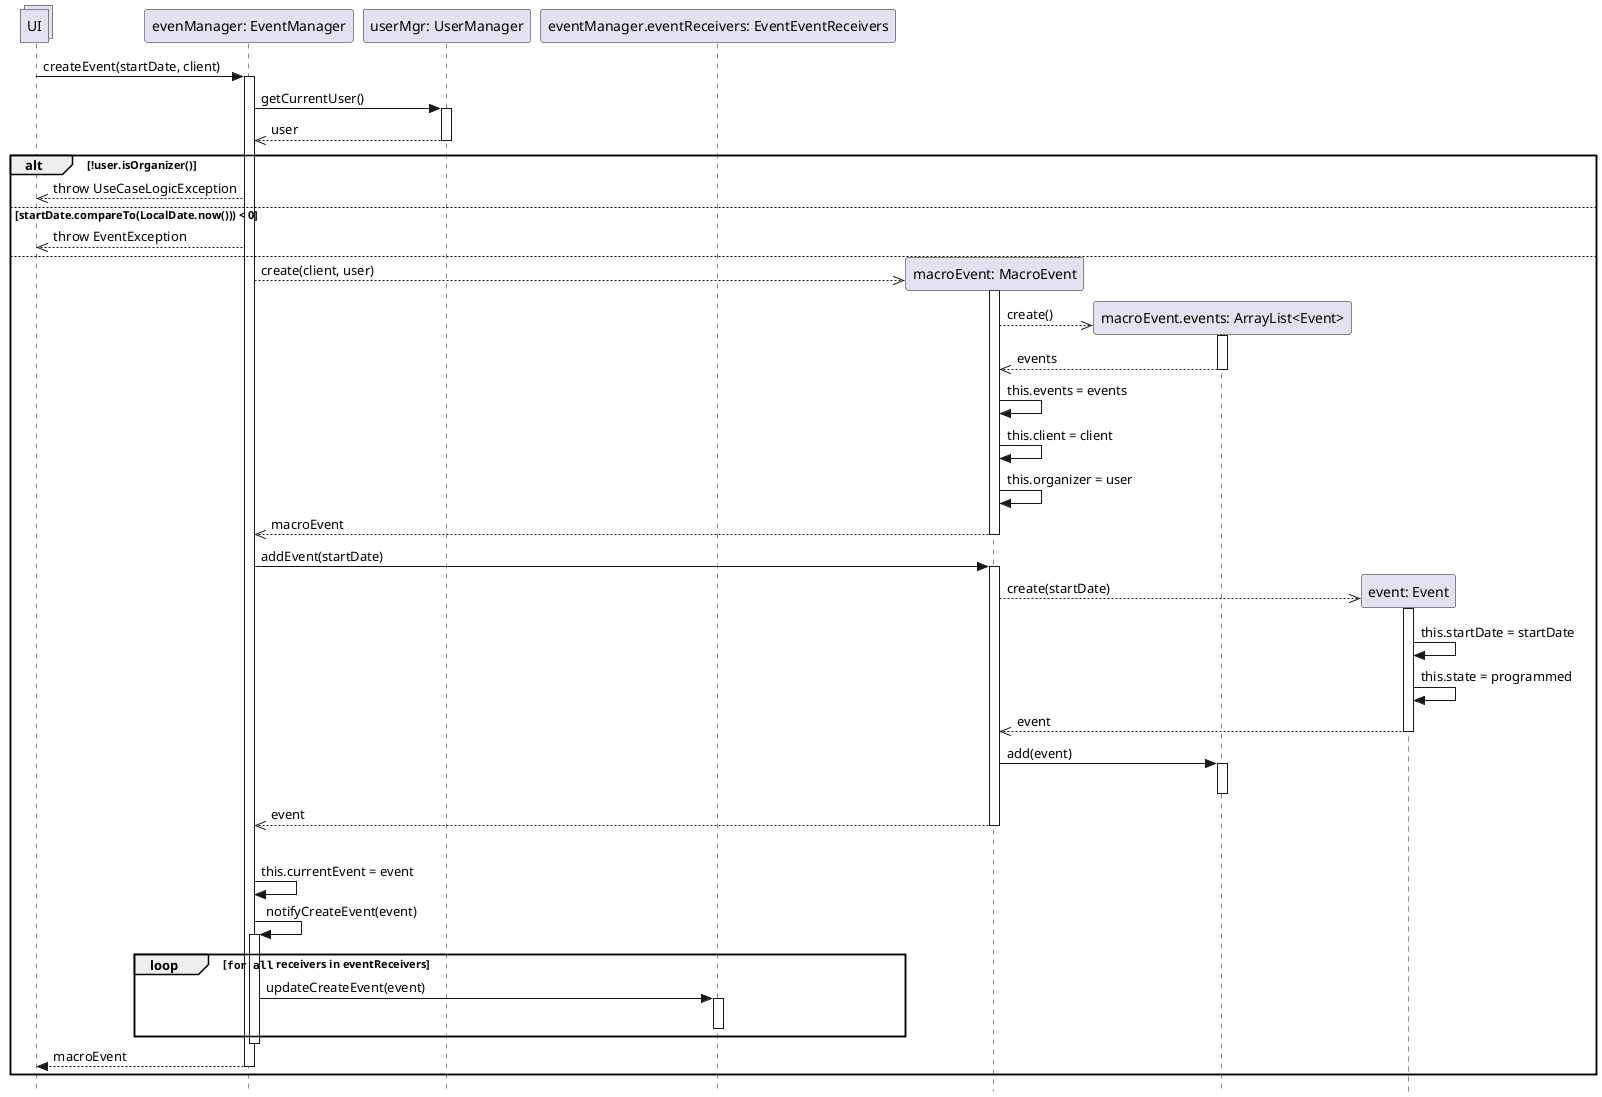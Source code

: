 @startuml
skinparam Style strictuml

collections UI
participant "evenManager: EventManager" as em
participant "userMgr: UserManager" as um
participant "eventManager.eventReceivers: EventEventReceivers" as eer

UI -> em: createEvent(startDate, client)
activate em
    em -> um: getCurrentUser()
    activate um
        em <<-- um: user
    deactivate um

    alt !user.isOrganizer()
        UI <<-- em: throw UseCaseLogicException
    else startDate.compareTo(LocalDate.now())) < 0
        UI <<-- em: throw EventException
    else
        participant "macroEvent: MacroEvent" as maev
        em -->> maev **: create(client, user)
        activate maev
            participant "macroEvent.events: ArrayList<Event>" as events
            maev -->> events**:create()
            activate events
                maev <<-- events: events
            deactivate events
            maev -> maev: this.events = events
            maev -> maev: this.client = client
            maev -> maev: this.organizer = user
            em <<-- maev: macroEvent
        deactivate maev

        em -> maev: addEvent(startDate)
        activate maev
            participant "event: Event" as ev
            maev -->> ev **: create(startDate)
            activate ev
                ev -> ev: this.startDate = startDate
                ev -> ev: this.state = programmed
                maev <<-- ev: event
            deactivate ev
            maev -> events: add(event)
            activate events
            deactivate events
            em <<-- maev: event
        deactivate maev
        |||
        em -> em: this.currentEvent = event
        em -> em: notifyCreateEvent(event)
        activate em
            loop ""for all"" receivers in eventReceivers
                em -> eer: updateCreateEvent(event)
                activate eer
                deactivate eer
            end
        deactivate em
        return macroEvent
    end

@enduml